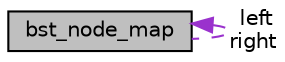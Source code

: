 digraph "bst_node_map"
{
 // LATEX_PDF_SIZE
  edge [fontname="Helvetica",fontsize="10",labelfontname="Helvetica",labelfontsize="10"];
  node [fontname="Helvetica",fontsize="10",shape=record];
  Node1 [label="bst_node_map",height=0.2,width=0.4,color="black", fillcolor="grey75", style="filled", fontcolor="black",tooltip="The structure representing the nodes of the binary tree."];
  Node1 -> Node1 [dir="back",color="darkorchid3",fontsize="10",style="dashed",label=" left\nright" ];
}
